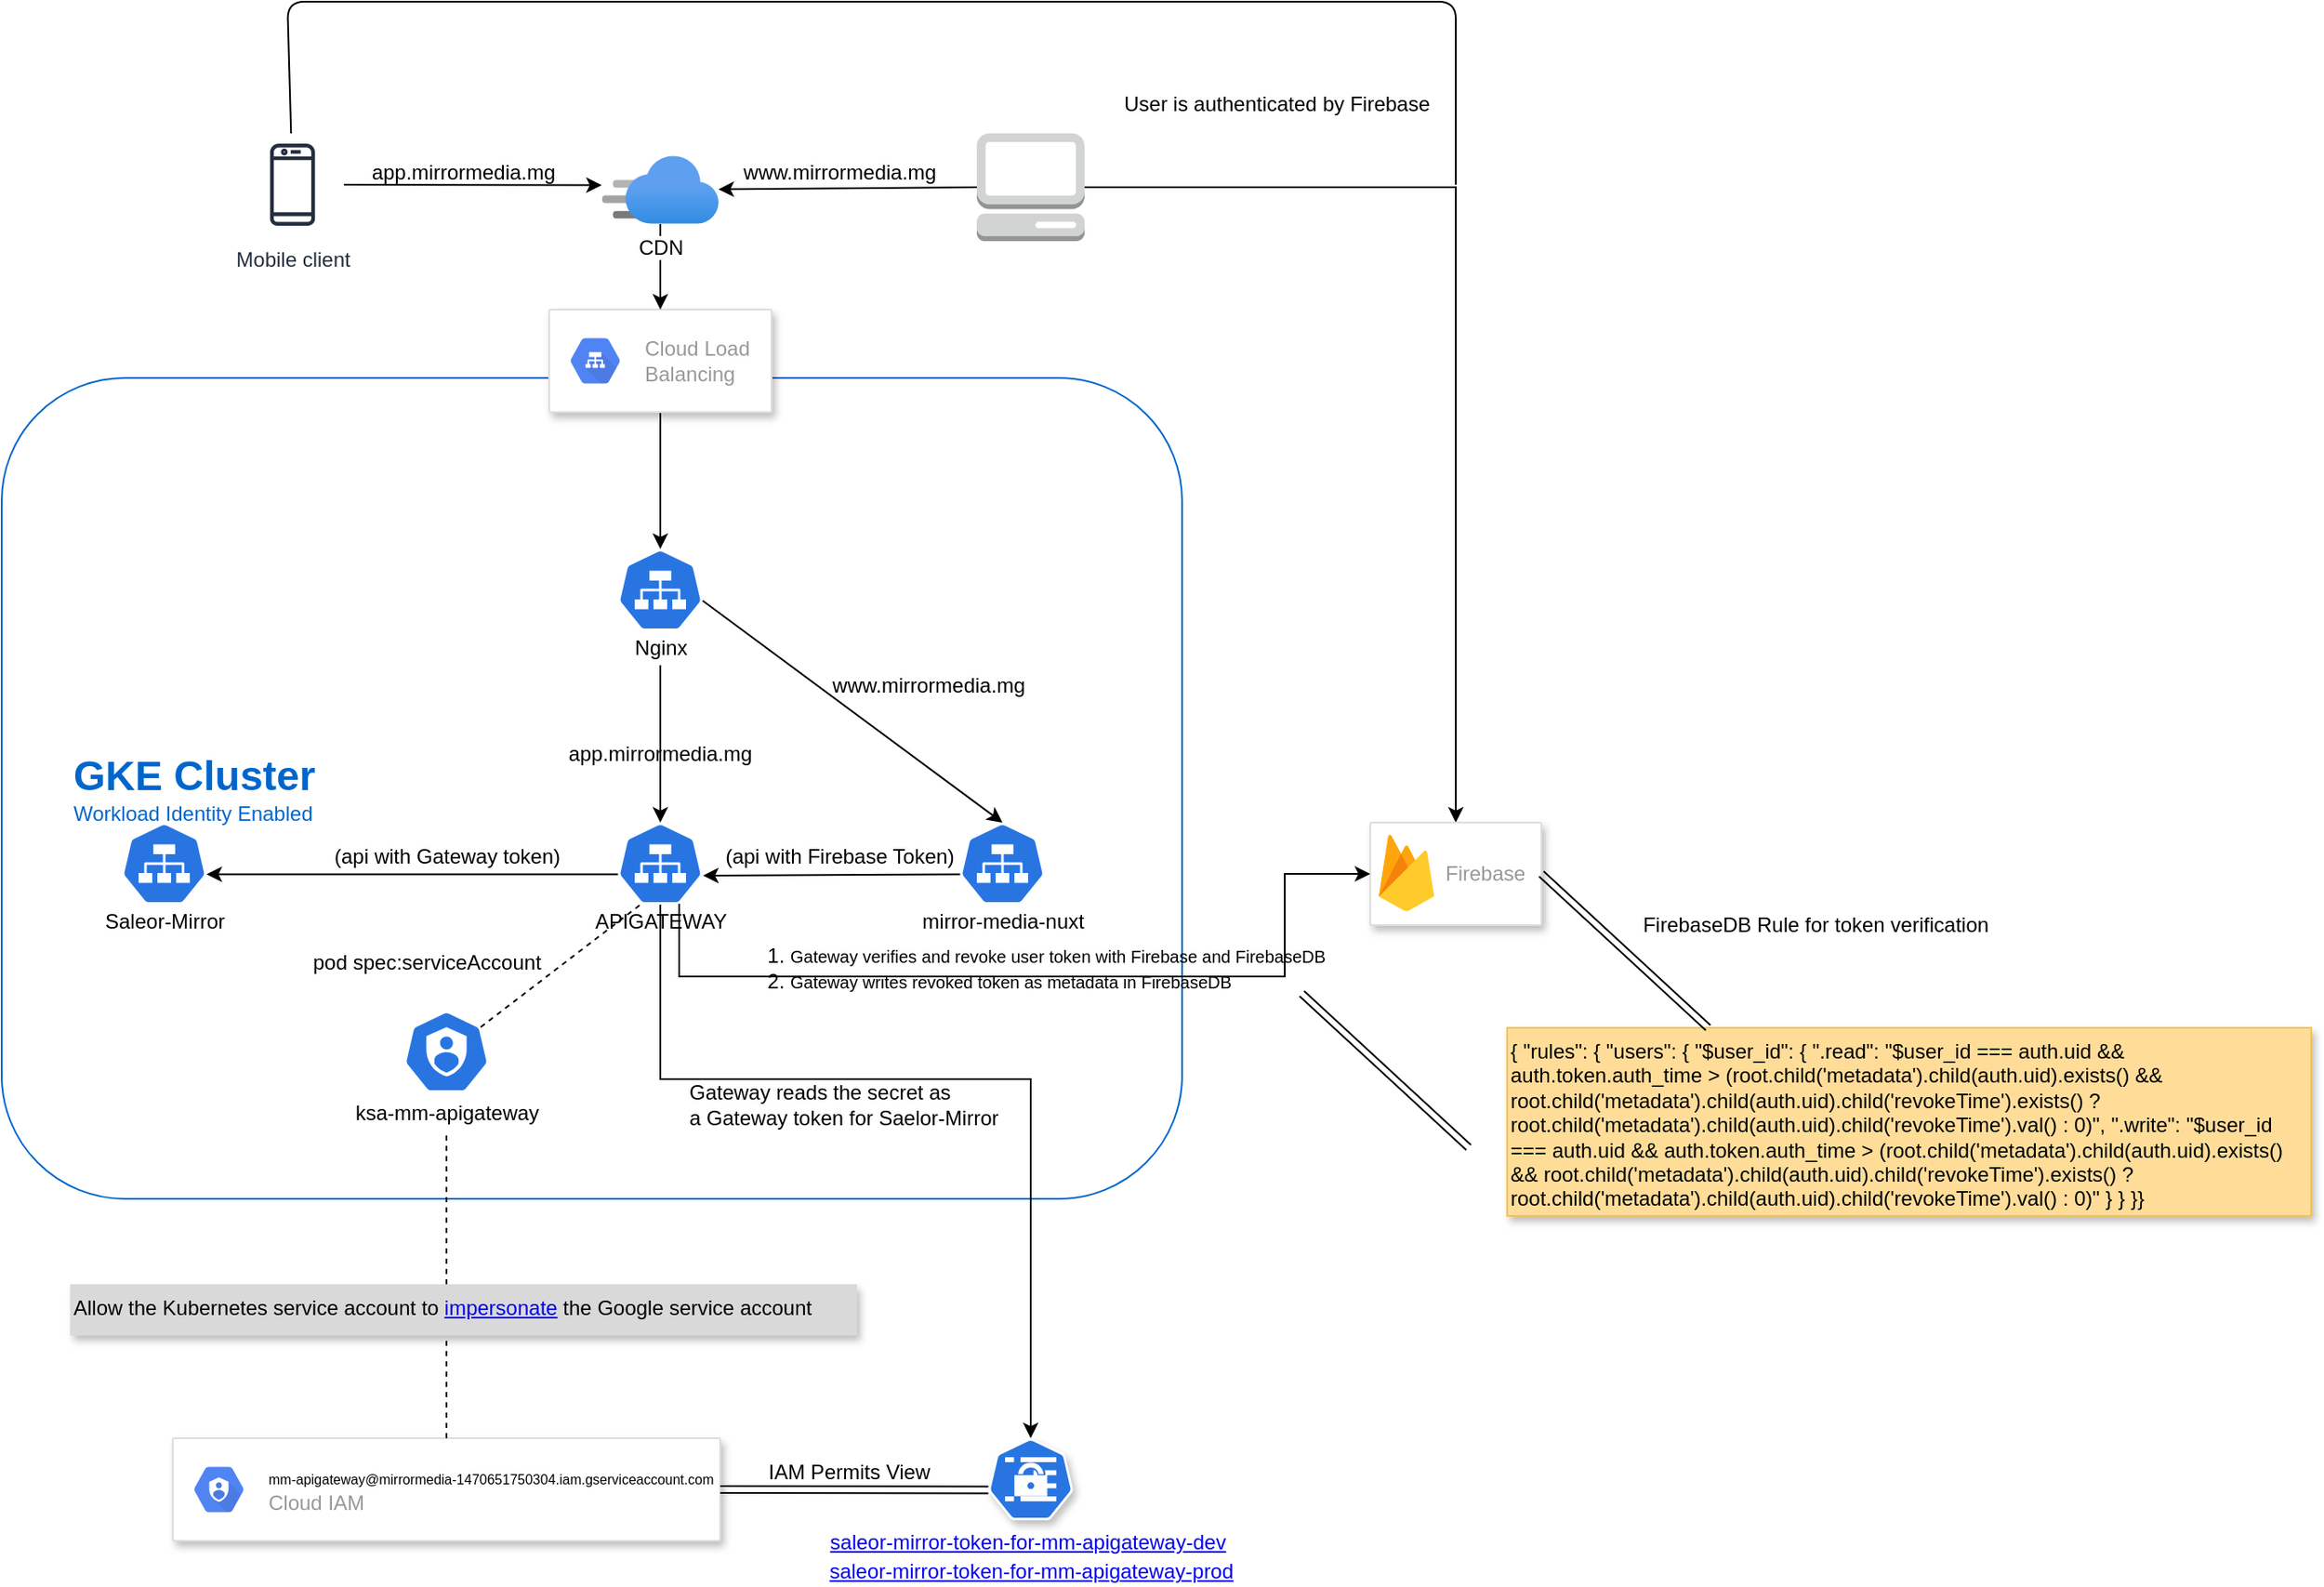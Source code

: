 <mxfile version="14.2.4" type="embed">
    <diagram id="3-cXOF-YCAIOPq697iD0" name="Page-1">
        <mxGraphModel dx="532" dy="1434" grid="1" gridSize="10" guides="1" tooltips="1" connect="1" arrows="1" fold="1" page="1" pageScale="1" pageWidth="850" pageHeight="1100" math="0" shadow="0">
            <root>
                <mxCell id="0"/>
                <mxCell id="1" parent="0"/>
                <mxCell id="25" value="&lt;h1 style=&quot;margin: 0 0 0 40px ; border: none ; padding: 0px&quot;&gt;&lt;font color=&quot;#0066cc&quot;&gt;GKE Cluster&lt;/font&gt;&lt;/h1&gt;&lt;blockquote style=&quot;margin: 0 0 0 40px ; border: none ; padding: 0px&quot;&gt;&lt;div&gt;&lt;font color=&quot;#0066cc&quot;&gt;Workload Identity Enabled&lt;/font&gt;&lt;/div&gt;&lt;/blockquote&gt;" style="rounded=1;whiteSpace=wrap;html=1;align=left;strokeColor=#0066CC;" parent="1" vertex="1">
                    <mxGeometry x="40" y="100" width="690" height="480" as="geometry"/>
                </mxCell>
                <mxCell id="6" value="" style="group" parent="1" vertex="1" connectable="0">
                    <mxGeometry x="380" y="360" width="90" height="68" as="geometry"/>
                </mxCell>
                <mxCell id="2" value="" style="html=1;dashed=0;whitespace=wrap;fillColor=#2875E2;strokeColor=#ffffff;points=[[0.005,0.63,0],[0.1,0.2,0],[0.9,0.2,0],[0.5,0,0],[0.995,0.63,0],[0.72,0.99,0],[0.5,1,0],[0.28,0.99,0]];shape=mxgraph.kubernetes.icon;prIcon=svc" parent="6" vertex="1">
                    <mxGeometry x="20" width="50" height="48" as="geometry"/>
                </mxCell>
                <mxCell id="5" value="APIGATEWAY" style="text;html=1;align=center;verticalAlign=middle;resizable=0;points=[];autosize=1;" parent="6" vertex="1">
                    <mxGeometry y="48" width="90" height="20" as="geometry"/>
                </mxCell>
                <mxCell id="7" value="" style="group" parent="1" vertex="1" connectable="0">
                    <mxGeometry x="90" y="360" width="90" height="68" as="geometry"/>
                </mxCell>
                <mxCell id="8" value="" style="html=1;dashed=0;whitespace=wrap;fillColor=#2875E2;strokeColor=#ffffff;points=[[0.005,0.63,0],[0.1,0.2,0],[0.9,0.2,0],[0.5,0,0],[0.995,0.63,0],[0.72,0.99,0],[0.5,1,0],[0.28,0.99,0]];shape=mxgraph.kubernetes.icon;prIcon=svc" parent="7" vertex="1">
                    <mxGeometry x="20" width="50" height="48" as="geometry"/>
                </mxCell>
                <mxCell id="9" value="Saleor-Mirror" style="text;html=1;align=center;verticalAlign=middle;resizable=0;points=[];autosize=1;" parent="7" vertex="1">
                    <mxGeometry y="48" width="90" height="20" as="geometry"/>
                </mxCell>
                <mxCell id="13" value="" style="group" parent="1" vertex="1" connectable="0">
                    <mxGeometry x="580" y="360" width="100" height="68" as="geometry"/>
                </mxCell>
                <mxCell id="14" value="" style="html=1;dashed=0;whitespace=wrap;fillColor=#2875E2;strokeColor=#ffffff;points=[[0.005,0.63,0],[0.1,0.2,0],[0.9,0.2,0],[0.5,0,0],[0.995,0.63,0],[0.72,0.99,0],[0.5,1,0],[0.28,0.99,0]];shape=mxgraph.kubernetes.icon;prIcon=svc" parent="13" vertex="1">
                    <mxGeometry x="20" width="50" height="48" as="geometry"/>
                </mxCell>
                <mxCell id="15" value="mirror-media-nuxt" style="text;html=1;align=center;verticalAlign=middle;resizable=0;points=[];autosize=1;" parent="13" vertex="1">
                    <mxGeometry x="-10" y="48" width="110" height="20" as="geometry"/>
                </mxCell>
                <mxCell id="16" value="" style="group" parent="1" vertex="1" connectable="0">
                    <mxGeometry x="380" y="200" width="90" height="68" as="geometry"/>
                </mxCell>
                <mxCell id="17" value="" style="html=1;dashed=0;whitespace=wrap;fillColor=#2875E2;strokeColor=#ffffff;points=[[0.005,0.63,0],[0.1,0.2,0],[0.9,0.2,0],[0.5,0,0],[0.995,0.63,0],[0.72,0.99,0],[0.5,1,0],[0.28,0.99,0]];shape=mxgraph.kubernetes.icon;prIcon=svc" parent="16" vertex="1">
                    <mxGeometry x="20" width="50" height="48" as="geometry"/>
                </mxCell>
                <mxCell id="18" value="Nginx" style="text;html=1;align=center;verticalAlign=middle;resizable=0;points=[];autosize=1;" parent="16" vertex="1">
                    <mxGeometry x="20" y="48" width="50" height="20" as="geometry"/>
                </mxCell>
                <mxCell id="21" style="edgeStyle=none;rounded=0;orthogonalLoop=1;jettySize=auto;html=1;exitX=0.5;exitY=1;exitDx=0;exitDy=0;entryX=0.5;entryY=0;entryDx=0;entryDy=0;entryPerimeter=0;" parent="1" source="19" target="17" edge="1">
                    <mxGeometry relative="1" as="geometry"/>
                </mxCell>
                <mxCell id="19" value="" style="strokeColor=#dddddd;shadow=1;strokeWidth=1;rounded=1;absoluteArcSize=1;arcSize=2;" parent="1" vertex="1">
                    <mxGeometry x="360" y="60" width="130" height="60" as="geometry"/>
                </mxCell>
                <mxCell id="20" value="Cloud Load&#10;Balancing" style="dashed=0;connectable=0;html=1;fillColor=#5184F3;strokeColor=none;shape=mxgraph.gcp2.hexIcon;prIcon=cloud_load_balancing;part=1;labelPosition=right;verticalLabelPosition=middle;align=left;verticalAlign=middle;spacingLeft=5;fontColor=#999999;fontSize=12;" parent="19" vertex="1">
                    <mxGeometry y="0.5" width="44" height="39" relative="1" as="geometry">
                        <mxPoint x="5" y="-19.5" as="offset"/>
                    </mxGeometry>
                </mxCell>
                <mxCell id="22" style="edgeStyle=none;rounded=0;orthogonalLoop=1;jettySize=auto;html=1;entryX=0.5;entryY=0;entryDx=0;entryDy=0;entryPerimeter=0;" parent="1" source="18" target="2" edge="1">
                    <mxGeometry relative="1" as="geometry"/>
                </mxCell>
                <mxCell id="23" style="edgeStyle=none;rounded=0;orthogonalLoop=1;jettySize=auto;html=1;exitX=0.995;exitY=0.63;exitDx=0;exitDy=0;exitPerimeter=0;entryX=0.5;entryY=0;entryDx=0;entryDy=0;entryPerimeter=0;" parent="1" source="17" target="14" edge="1">
                    <mxGeometry relative="1" as="geometry"/>
                </mxCell>
                <mxCell id="27" value="Mobile client" style="outlineConnect=0;fontColor=#232F3E;gradientColor=none;strokeColor=#232F3E;fillColor=#ffffff;dashed=0;verticalLabelPosition=bottom;verticalAlign=top;align=center;html=1;fontSize=12;fontStyle=0;aspect=fixed;shape=mxgraph.aws4.resourceIcon;resIcon=mxgraph.aws4.mobile_client;" parent="1" vertex="1">
                    <mxGeometry x="180" y="-43" width="60" height="60" as="geometry"/>
                </mxCell>
                <mxCell id="30" style="rounded=0;orthogonalLoop=1;jettySize=auto;html=1;exitX=0;exitY=0.5;exitDx=0;exitDy=0;exitPerimeter=0;" parent="1" source="28" target="29" edge="1">
                    <mxGeometry relative="1" as="geometry"/>
                </mxCell>
                <mxCell id="70" style="edgeStyle=orthogonalEdgeStyle;rounded=0;orthogonalLoop=1;jettySize=auto;html=1;exitX=1;exitY=0.5;exitDx=0;exitDy=0;exitPerimeter=0;entryX=0.5;entryY=0;entryDx=0;entryDy=0;" edge="1" parent="1" source="28" target="68">
                    <mxGeometry relative="1" as="geometry"/>
                </mxCell>
                <mxCell id="28" value="" style="outlineConnect=0;dashed=0;verticalLabelPosition=bottom;verticalAlign=top;align=center;html=1;shape=mxgraph.aws3.management_console;fillColor=#D2D3D3;gradientColor=none;strokeColor=#0066CC;" parent="1" vertex="1">
                    <mxGeometry x="610" y="-43" width="63" height="63" as="geometry"/>
                </mxCell>
                <mxCell id="33" value="" style="edgeStyle=none;rounded=0;orthogonalLoop=1;jettySize=auto;html=1;" parent="1" source="29" target="19" edge="1">
                    <mxGeometry relative="1" as="geometry"/>
                </mxCell>
                <mxCell id="29" value="CDN" style="aspect=fixed;html=1;points=[];align=center;image;fontSize=12;image=img/lib/azure2/app_services/CDN_Profiles.svg;strokeColor=#0066CC;" parent="1" vertex="1">
                    <mxGeometry x="391" y="-30" width="68" height="40" as="geometry"/>
                </mxCell>
                <mxCell id="32" value="" style="endArrow=classic;html=1;entryX=-0.004;entryY=0.431;entryDx=0;entryDy=0;entryPerimeter=0;" parent="1" source="27" target="29" edge="1">
                    <mxGeometry width="50" height="50" relative="1" as="geometry">
                        <mxPoint x="410" y="80" as="sourcePoint"/>
                        <mxPoint x="460" y="30" as="targetPoint"/>
                    </mxGeometry>
                </mxCell>
                <mxCell id="34" style="edgeStyle=none;rounded=0;orthogonalLoop=1;jettySize=auto;html=1;exitX=0.005;exitY=0.63;exitDx=0;exitDy=0;exitPerimeter=0;" parent="1" source="14" edge="1">
                    <mxGeometry relative="1" as="geometry">
                        <mxPoint x="450" y="391" as="targetPoint"/>
                    </mxGeometry>
                </mxCell>
                <mxCell id="35" style="edgeStyle=none;rounded=0;orthogonalLoop=1;jettySize=auto;html=1;exitX=0.005;exitY=0.63;exitDx=0;exitDy=0;exitPerimeter=0;entryX=0.995;entryY=0.63;entryDx=0;entryDy=0;entryPerimeter=0;" parent="1" source="2" target="8" edge="1">
                    <mxGeometry relative="1" as="geometry"/>
                </mxCell>
                <mxCell id="36" value="app.mirrormedia.mg" style="text;html=1;strokeColor=none;fillColor=none;align=center;verticalAlign=middle;whiteSpace=wrap;rounded=0;" parent="1" vertex="1">
                    <mxGeometry x="405" y="310" width="40" height="20" as="geometry"/>
                </mxCell>
                <mxCell id="38" value="www.mirrormedia.mg" style="text;html=1;strokeColor=none;fillColor=none;align=center;verticalAlign=middle;whiteSpace=wrap;rounded=0;" parent="1" vertex="1">
                    <mxGeometry x="561.5" y="270" width="40" height="20" as="geometry"/>
                </mxCell>
                <mxCell id="41" value="(api with Gateway token)" style="text;html=1;strokeColor=none;fillColor=none;align=center;verticalAlign=middle;whiteSpace=wrap;rounded=0;" parent="1" vertex="1">
                    <mxGeometry x="227.5" y="370" width="145" height="20" as="geometry"/>
                </mxCell>
                <mxCell id="42" value="www.mirrormedia.mg" style="text;html=1;strokeColor=none;fillColor=none;align=center;verticalAlign=middle;whiteSpace=wrap;rounded=0;" parent="1" vertex="1">
                    <mxGeometry x="510" y="-30" width="40" height="20" as="geometry"/>
                </mxCell>
                <mxCell id="43" value="app.mirrormedia.mg" style="text;html=1;strokeColor=none;fillColor=none;align=center;verticalAlign=middle;whiteSpace=wrap;rounded=0;" parent="1" vertex="1">
                    <mxGeometry x="290" y="-30" width="40" height="20" as="geometry"/>
                </mxCell>
                <mxCell id="48" value="" style="group" parent="1" vertex="1" connectable="0">
                    <mxGeometry x="240" y="470" width="120" height="70" as="geometry"/>
                </mxCell>
                <mxCell id="44" value="" style="html=1;dashed=0;whitespace=wrap;fillColor=#2875E2;strokeColor=#ffffff;points=[[0.005,0.63,0],[0.1,0.2,0],[0.9,0.2,0],[0.5,0,0],[0.995,0.63,0],[0.72,0.99,0],[0.5,1,0],[0.28,0.99,0]];shape=mxgraph.kubernetes.icon;prIcon=sa" parent="48" vertex="1">
                    <mxGeometry x="35" width="50" height="48" as="geometry"/>
                </mxCell>
                <mxCell id="45" value="ksa-mm-apigateway" style="text;html=1;align=center;verticalAlign=middle;resizable=0;points=[];autosize=1;" parent="48" vertex="1">
                    <mxGeometry y="50" width="120" height="20" as="geometry"/>
                </mxCell>
                <mxCell id="49" value="" style="endArrow=none;dashed=1;html=1;entryX=0.28;entryY=0.99;entryDx=0;entryDy=0;entryPerimeter=0;exitX=0.9;exitY=0.2;exitDx=0;exitDy=0;exitPerimeter=0;" parent="1" source="44" target="2" edge="1">
                    <mxGeometry width="50" height="50" relative="1" as="geometry">
                        <mxPoint x="340" y="530" as="sourcePoint"/>
                        <mxPoint x="390" y="480" as="targetPoint"/>
                    </mxGeometry>
                </mxCell>
                <mxCell id="52" value="" style="strokeColor=#dddddd;shadow=1;strokeWidth=1;rounded=1;absoluteArcSize=1;arcSize=2;" parent="1" vertex="1">
                    <mxGeometry x="140" y="720" width="320" height="60" as="geometry"/>
                </mxCell>
                <mxCell id="53" value="&lt;font color=&quot;#000000&quot; style=&quot;font-size: 8px&quot;&gt;mm-apigateway@mirrormedia-1470651750304.iam.gserviceaccount.com&lt;/font&gt;&lt;br&gt;Cloud IAM" style="dashed=0;connectable=0;html=1;fillColor=#5184F3;strokeColor=none;shape=mxgraph.gcp2.hexIcon;prIcon=cloud_iam;part=1;labelPosition=right;verticalLabelPosition=middle;align=left;verticalAlign=middle;spacingLeft=5;fontColor=#999999;fontSize=12;" parent="52" vertex="1">
                    <mxGeometry y="0.5" width="44" height="39" relative="1" as="geometry">
                        <mxPoint x="5" y="-19.5" as="offset"/>
                    </mxGeometry>
                </mxCell>
                <mxCell id="57" value="" style="endArrow=none;dashed=1;html=1;exitX=0.5;exitY=0;exitDx=0;exitDy=0;" parent="1" source="52" target="45" edge="1">
                    <mxGeometry width="50" height="50" relative="1" as="geometry">
                        <mxPoint x="320" y="640" as="sourcePoint"/>
                        <mxPoint x="370" y="590" as="targetPoint"/>
                    </mxGeometry>
                </mxCell>
                <mxCell id="58" value="Allow the Kubernetes service account to &lt;a href=&quot;https://cloud.google.com/kubernetes-engine/docs/how-to/workload-identity#authenticating_to&quot;&gt;impersonate&lt;/a&gt; the Google service account" style="text;whiteSpace=wrap;html=1;shadow=1;fillColor=#D9D9D9;" parent="1" vertex="1">
                    <mxGeometry x="80" y="630" width="460" height="30" as="geometry"/>
                </mxCell>
                <mxCell id="59" value="pod spec:serviceAccount" style="text;whiteSpace=wrap;html=1;" parent="1" vertex="1">
                    <mxGeometry x="220" y="428" width="140" height="30" as="geometry"/>
                </mxCell>
                <mxCell id="63" value="" style="group" vertex="1" connectable="0" parent="1">
                    <mxGeometry x="506.5" y="720" width="270" height="74" as="geometry"/>
                </mxCell>
                <mxCell id="60" value="" style="html=1;dashed=0;whitespace=wrap;fillColor=#2875E2;strokeColor=#ffffff;points=[[0.005,0.63,0],[0.1,0.2,0],[0.9,0.2,0],[0.5,0,0],[0.995,0.63,0],[0.72,0.99,0],[0.5,1,0],[0.28,0.99,0]];shape=mxgraph.kubernetes.icon;prIcon=secret;shadow=1;" parent="63" vertex="1">
                    <mxGeometry x="110" width="50" height="48" as="geometry"/>
                </mxCell>
                <mxCell id="61" value="&lt;table class=&quot;cfc-table-element cfc-table-selection-multiple cfc-md1&quot;&gt;&lt;tbody&gt;&lt;tr class=&quot;cfctest-table-body-row cfc-outline-focus-indicator ng-star-inserted&quot; id=&quot;_1rif_cfc-table-caption-0-row-1&quot;&gt;&lt;td tabindex=&quot;-1&quot; style=&quot;max-width: none ; min-width: 0px&quot; class=&quot;cfctest-table-body-column cfc-table-cell-container cfc-table-cell-container-for-col-0 cfc-outline-focus-indicator ng-star-inserted&quot;&gt;&lt;a href=&quot;https://console.cloud.google.com/security/secret-manager/secret/saleor-mirror-token-for-mm-apigateway-dev?authuser=2&amp;amp;project=mirrormedia-1470651750304&quot; class=&quot;ng-star-inserted&quot;&gt;saleor-mirror-token-for-mm-apigateway-dev &lt;/a&gt;&lt;/td&gt;&lt;td tabindex=&quot;-1&quot; style=&quot;max-width: none ; min-width: 0px&quot; class=&quot;cfctest-table-body-column cfc-table-cell-container cfc-table-cell-container-for-col-1 cfc-outline-focus-indicator ng-star-inserted&quot;&gt; &lt;/td&gt;&lt;/tr&gt;&lt;/tbody&gt;&lt;/table&gt;&lt;a href=&quot;https://console.cloud.google.com/security/secret-manager/secret/saleor-mirror-token-for-mm-apigateway-prod?authuser=2&amp;amp;project=mirrormedia-1470651750304&quot; class=&quot;ng-star-inserted&quot;&gt;saleor-mirror-token-for-mm-apigateway-prod&lt;/a&gt;" style="text;whiteSpace=wrap;html=1;align=center;" vertex="1" parent="63">
                    <mxGeometry y="44" width="270" height="30" as="geometry"/>
                </mxCell>
                <mxCell id="65" value="IAM Permits View" style="text;html=1;align=center;verticalAlign=middle;resizable=0;points=[];autosize=1;" vertex="1" parent="63">
                    <mxGeometry x="-26.5" y="10" width="110" height="20" as="geometry"/>
                </mxCell>
                <mxCell id="64" value="" style="shape=link;html=1;exitX=1;exitY=0.5;exitDx=0;exitDy=0;entryX=0.005;entryY=0.63;entryDx=0;entryDy=0;entryPerimeter=0;" edge="1" parent="1" source="52" target="60">
                    <mxGeometry width="100" relative="1" as="geometry">
                        <mxPoint x="520" y="650" as="sourcePoint"/>
                        <mxPoint x="620" y="650" as="targetPoint"/>
                    </mxGeometry>
                </mxCell>
                <mxCell id="66" style="edgeStyle=orthogonalEdgeStyle;rounded=0;orthogonalLoop=1;jettySize=auto;html=1;exitX=0.5;exitY=1;exitDx=0;exitDy=0;exitPerimeter=0;entryX=0.5;entryY=0;entryDx=0;entryDy=0;entryPerimeter=0;" edge="1" parent="1" source="2" target="60">
                    <mxGeometry relative="1" as="geometry">
                        <mxPoint x="690" y="630" as="targetPoint"/>
                        <Array as="points">
                            <mxPoint x="425" y="510"/>
                            <mxPoint x="642" y="510"/>
                        </Array>
                    </mxGeometry>
                </mxCell>
                <mxCell id="67" value="Gateway reads the secret as&lt;br&gt;a Gateway token for Saelor-Mirror" style="text;html=1;align=left;verticalAlign=middle;resizable=0;points=[];autosize=1;" vertex="1" parent="1">
                    <mxGeometry x="440" y="510" width="200" height="30" as="geometry"/>
                </mxCell>
                <mxCell id="68" value="" style="strokeColor=#dddddd;shadow=1;strokeWidth=1;rounded=1;absoluteArcSize=1;arcSize=2;" vertex="1" parent="1">
                    <mxGeometry x="840" y="360" width="100" height="60" as="geometry"/>
                </mxCell>
                <mxCell id="69" value="Firebase" style="dashed=0;connectable=0;html=1;fillColor=#5184F3;strokeColor=none;shape=mxgraph.gcp2.firebase;part=1;labelPosition=right;verticalLabelPosition=middle;align=left;verticalAlign=middle;spacingLeft=5;fontColor=#999999;fontSize=12;" vertex="1" parent="68">
                    <mxGeometry width="32.4" height="45" relative="1" as="geometry">
                        <mxPoint x="5" y="7" as="offset"/>
                    </mxGeometry>
                </mxCell>
                <mxCell id="71" value="User is authenticated by Firebase" style="text;html=1;align=center;verticalAlign=middle;resizable=0;points=[];autosize=1;" vertex="1" parent="1">
                    <mxGeometry x="690" y="-70" width="190" height="20" as="geometry"/>
                </mxCell>
                <mxCell id="72" style="edgeStyle=orthogonalEdgeStyle;rounded=0;orthogonalLoop=1;jettySize=auto;html=1;exitX=0.72;exitY=0.99;exitDx=0;exitDy=0;exitPerimeter=0;entryX=0;entryY=0.5;entryDx=0;entryDy=0;" edge="1" parent="1" source="2" target="68">
                    <mxGeometry relative="1" as="geometry">
                        <Array as="points">
                            <mxPoint x="436" y="450"/>
                            <mxPoint x="790" y="450"/>
                            <mxPoint x="790" y="390"/>
                        </Array>
                    </mxGeometry>
                </mxCell>
                <mxCell id="73" value="&lt;ol&gt;&lt;li&gt;&lt;font style=&quot;font-size: 10px&quot;&gt;Gateway verifies&lt;/font&gt;&lt;font style=&quot;font-size: 10px&quot;&gt;&amp;nbsp;and revoke user token with Firebase and FirebaseDB&lt;/font&gt;&lt;/li&gt;&lt;li&gt;&lt;font style=&quot;font-size: 10px&quot;&gt;Gateway writes revoked token as metadata in FirebaseDB&lt;/font&gt;&lt;/li&gt;&lt;/ol&gt;" style="text;html=1;align=left;verticalAlign=middle;resizable=0;points=[];autosize=1;" vertex="1" parent="1">
                    <mxGeometry x="459" y="410" width="370" height="70" as="geometry"/>
                </mxCell>
                <mxCell id="74" value="{  &quot;rules&quot;: {    &quot;users&quot;: {      &quot;$user_id&quot;: {        &quot;.read&quot;: &quot;$user_id === auth.uid &amp;&amp; auth.token.auth_time &gt; (root.child('metadata').child(auth.uid).exists() &amp;&amp; root.child('metadata').child(auth.uid).child('revokeTime').exists() ? root.child('metadata').child(auth.uid).child('revokeTime').val() : 0)&quot;,        &quot;.write&quot;: &quot;$user_id === auth.uid &amp;&amp; auth.token.auth_time &gt; (root.child('metadata').child(auth.uid).exists() &amp;&amp; root.child('metadata').child(auth.uid).child('revokeTime').exists() ? root.child('metadata').child(auth.uid).child('revokeTime').val() : 0)&quot;      }    }  }}" style="text;whiteSpace=wrap;html=1;shadow=1;strokeColor=#F2C355;fillColor=#FFDD99;" vertex="1" parent="1">
                    <mxGeometry x="920" y="480" width="470" height="110" as="geometry"/>
                </mxCell>
                <mxCell id="75" value="" style="shape=link;html=1;entryX=0.25;entryY=0;entryDx=0;entryDy=0;exitX=1;exitY=0.5;exitDx=0;exitDy=0;" edge="1" parent="1" source="68" target="74">
                    <mxGeometry width="100" relative="1" as="geometry">
                        <mxPoint x="960" y="340" as="sourcePoint"/>
                        <mxPoint x="1060" y="340" as="targetPoint"/>
                    </mxGeometry>
                </mxCell>
                <mxCell id="76" value="FirebaseDB Rule for token verification" style="text;html=1;align=center;verticalAlign=middle;resizable=0;points=[];autosize=1;" vertex="1" parent="1">
                    <mxGeometry x="990" y="410" width="220" height="20" as="geometry"/>
                </mxCell>
                <mxCell id="77" value="" style="endArrow=none;html=1;" edge="1" parent="1" source="27">
                    <mxGeometry width="50" height="50" relative="1" as="geometry">
                        <mxPoint x="250" y="-140" as="sourcePoint"/>
                        <mxPoint x="890" y="-13" as="targetPoint"/>
                        <Array as="points">
                            <mxPoint x="207" y="-120"/>
                            <mxPoint x="890" y="-120"/>
                        </Array>
                    </mxGeometry>
                </mxCell>
                <mxCell id="79" value="" style="shape=link;html=1;entryX=0.25;entryY=0;entryDx=0;entryDy=0;exitX=1;exitY=0.5;exitDx=0;exitDy=0;" edge="1" parent="1">
                    <mxGeometry width="100" relative="1" as="geometry">
                        <mxPoint x="800" y="460" as="sourcePoint"/>
                        <mxPoint x="897.5" y="550" as="targetPoint"/>
                    </mxGeometry>
                </mxCell>
                <mxCell id="40" value="(api with Firebase Token)" style="text;html=1;strokeColor=none;fillColor=none;align=center;verticalAlign=middle;whiteSpace=wrap;rounded=0;" parent="1" vertex="1">
                    <mxGeometry x="460" y="370" width="140" height="20" as="geometry"/>
                </mxCell>
            </root>
        </mxGraphModel>
    </diagram>
</mxfile>